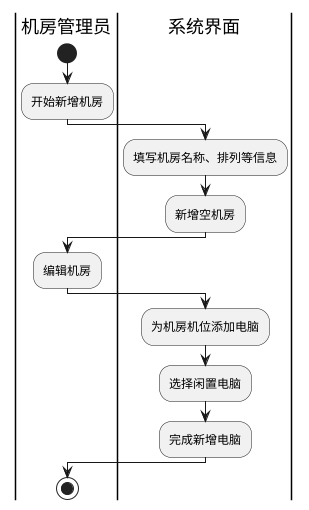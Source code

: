 @startuml
|机房管理员|
start
:开始新增机房;
|系统界面|
:填写机房名称、排列等信息;
:新增空机房;
|机房管理员|
:编辑机房;
|系统界面|
:为机房机位添加电脑;
:选择闲置电脑;
:完成新增电脑;
|机房管理员|
stop
@enduml
